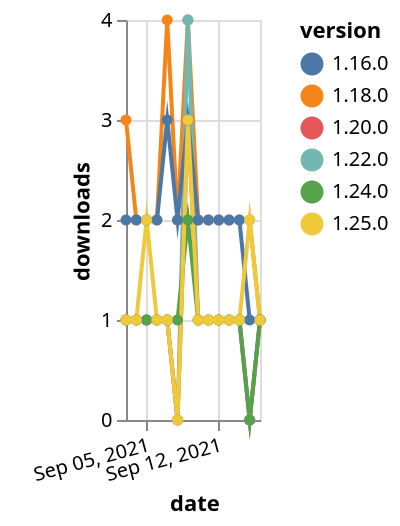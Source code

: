 {"$schema": "https://vega.github.io/schema/vega-lite/v5.json", "description": "A simple bar chart with embedded data.", "data": {"values": [{"date": "2021-09-03", "total": 2459, "delta": 3, "version": "1.18.0"}, {"date": "2021-09-04", "total": 2461, "delta": 2, "version": "1.18.0"}, {"date": "2021-09-05", "total": 2463, "delta": 2, "version": "1.18.0"}, {"date": "2021-09-06", "total": 2465, "delta": 2, "version": "1.18.0"}, {"date": "2021-09-07", "total": 2469, "delta": 4, "version": "1.18.0"}, {"date": "2021-09-08", "total": 2471, "delta": 2, "version": "1.18.0"}, {"date": "2021-09-09", "total": 2475, "delta": 4, "version": "1.18.0"}, {"date": "2021-09-10", "total": 2477, "delta": 2, "version": "1.18.0"}, {"date": "2021-09-11", "total": 2479, "delta": 2, "version": "1.18.0"}, {"date": "2021-09-12", "total": 2481, "delta": 2, "version": "1.18.0"}, {"date": "2021-09-13", "total": 2483, "delta": 2, "version": "1.18.0"}, {"date": "2021-09-14", "total": 2485, "delta": 2, "version": "1.18.0"}, {"date": "2021-09-15", "total": 2487, "delta": 2, "version": "1.18.0"}, {"date": "2021-09-16", "total": 2488, "delta": 1, "version": "1.18.0"}, {"date": "2021-09-03", "total": 322, "delta": 1, "version": "1.22.0"}, {"date": "2021-09-04", "total": 323, "delta": 1, "version": "1.22.0"}, {"date": "2021-09-05", "total": 324, "delta": 1, "version": "1.22.0"}, {"date": "2021-09-06", "total": 325, "delta": 1, "version": "1.22.0"}, {"date": "2021-09-07", "total": 326, "delta": 1, "version": "1.22.0"}, {"date": "2021-09-08", "total": 326, "delta": 0, "version": "1.22.0"}, {"date": "2021-09-09", "total": 330, "delta": 4, "version": "1.22.0"}, {"date": "2021-09-10", "total": 331, "delta": 1, "version": "1.22.0"}, {"date": "2021-09-11", "total": 332, "delta": 1, "version": "1.22.0"}, {"date": "2021-09-12", "total": 333, "delta": 1, "version": "1.22.0"}, {"date": "2021-09-13", "total": 334, "delta": 1, "version": "1.22.0"}, {"date": "2021-09-14", "total": 335, "delta": 1, "version": "1.22.0"}, {"date": "2021-09-15", "total": 335, "delta": 0, "version": "1.22.0"}, {"date": "2021-09-16", "total": 336, "delta": 1, "version": "1.22.0"}, {"date": "2021-09-03", "total": 237, "delta": 1, "version": "1.20.0"}, {"date": "2021-09-04", "total": 238, "delta": 1, "version": "1.20.0"}, {"date": "2021-09-05", "total": 239, "delta": 1, "version": "1.20.0"}, {"date": "2021-09-06", "total": 240, "delta": 1, "version": "1.20.0"}, {"date": "2021-09-07", "total": 241, "delta": 1, "version": "1.20.0"}, {"date": "2021-09-08", "total": 241, "delta": 0, "version": "1.20.0"}, {"date": "2021-09-09", "total": 244, "delta": 3, "version": "1.20.0"}, {"date": "2021-09-10", "total": 245, "delta": 1, "version": "1.20.0"}, {"date": "2021-09-11", "total": 246, "delta": 1, "version": "1.20.0"}, {"date": "2021-09-12", "total": 247, "delta": 1, "version": "1.20.0"}, {"date": "2021-09-13", "total": 248, "delta": 1, "version": "1.20.0"}, {"date": "2021-09-14", "total": 249, "delta": 1, "version": "1.20.0"}, {"date": "2021-09-15", "total": 249, "delta": 0, "version": "1.20.0"}, {"date": "2021-09-16", "total": 250, "delta": 1, "version": "1.20.0"}, {"date": "2021-09-03", "total": 2299, "delta": 2, "version": "1.16.0"}, {"date": "2021-09-04", "total": 2301, "delta": 2, "version": "1.16.0"}, {"date": "2021-09-05", "total": 2303, "delta": 2, "version": "1.16.0"}, {"date": "2021-09-06", "total": 2305, "delta": 2, "version": "1.16.0"}, {"date": "2021-09-07", "total": 2308, "delta": 3, "version": "1.16.0"}, {"date": "2021-09-08", "total": 2310, "delta": 2, "version": "1.16.0"}, {"date": "2021-09-09", "total": 2313, "delta": 3, "version": "1.16.0"}, {"date": "2021-09-10", "total": 2315, "delta": 2, "version": "1.16.0"}, {"date": "2021-09-11", "total": 2317, "delta": 2, "version": "1.16.0"}, {"date": "2021-09-12", "total": 2319, "delta": 2, "version": "1.16.0"}, {"date": "2021-09-13", "total": 2321, "delta": 2, "version": "1.16.0"}, {"date": "2021-09-14", "total": 2323, "delta": 2, "version": "1.16.0"}, {"date": "2021-09-15", "total": 2324, "delta": 1, "version": "1.16.0"}, {"date": "2021-09-16", "total": 2325, "delta": 1, "version": "1.16.0"}, {"date": "2021-09-03", "total": 172, "delta": 1, "version": "1.24.0"}, {"date": "2021-09-04", "total": 173, "delta": 1, "version": "1.24.0"}, {"date": "2021-09-05", "total": 174, "delta": 1, "version": "1.24.0"}, {"date": "2021-09-06", "total": 175, "delta": 1, "version": "1.24.0"}, {"date": "2021-09-07", "total": 176, "delta": 1, "version": "1.24.0"}, {"date": "2021-09-08", "total": 177, "delta": 1, "version": "1.24.0"}, {"date": "2021-09-09", "total": 179, "delta": 2, "version": "1.24.0"}, {"date": "2021-09-10", "total": 180, "delta": 1, "version": "1.24.0"}, {"date": "2021-09-11", "total": 181, "delta": 1, "version": "1.24.0"}, {"date": "2021-09-12", "total": 182, "delta": 1, "version": "1.24.0"}, {"date": "2021-09-13", "total": 183, "delta": 1, "version": "1.24.0"}, {"date": "2021-09-14", "total": 184, "delta": 1, "version": "1.24.0"}, {"date": "2021-09-15", "total": 184, "delta": 0, "version": "1.24.0"}, {"date": "2021-09-16", "total": 185, "delta": 1, "version": "1.24.0"}, {"date": "2021-09-03", "total": 156, "delta": 1, "version": "1.25.0"}, {"date": "2021-09-04", "total": 157, "delta": 1, "version": "1.25.0"}, {"date": "2021-09-05", "total": 159, "delta": 2, "version": "1.25.0"}, {"date": "2021-09-06", "total": 160, "delta": 1, "version": "1.25.0"}, {"date": "2021-09-07", "total": 161, "delta": 1, "version": "1.25.0"}, {"date": "2021-09-08", "total": 161, "delta": 0, "version": "1.25.0"}, {"date": "2021-09-09", "total": 164, "delta": 3, "version": "1.25.0"}, {"date": "2021-09-10", "total": 165, "delta": 1, "version": "1.25.0"}, {"date": "2021-09-11", "total": 166, "delta": 1, "version": "1.25.0"}, {"date": "2021-09-12", "total": 167, "delta": 1, "version": "1.25.0"}, {"date": "2021-09-13", "total": 168, "delta": 1, "version": "1.25.0"}, {"date": "2021-09-14", "total": 169, "delta": 1, "version": "1.25.0"}, {"date": "2021-09-15", "total": 171, "delta": 2, "version": "1.25.0"}, {"date": "2021-09-16", "total": 172, "delta": 1, "version": "1.25.0"}]}, "width": "container", "mark": {"type": "line", "point": {"filled": true}}, "encoding": {"x": {"field": "date", "type": "temporal", "timeUnit": "yearmonthdate", "title": "date", "axis": {"labelAngle": -15}}, "y": {"field": "delta", "type": "quantitative", "title": "downloads"}, "color": {"field": "version", "type": "nominal"}, "tooltip": {"field": "delta"}}}